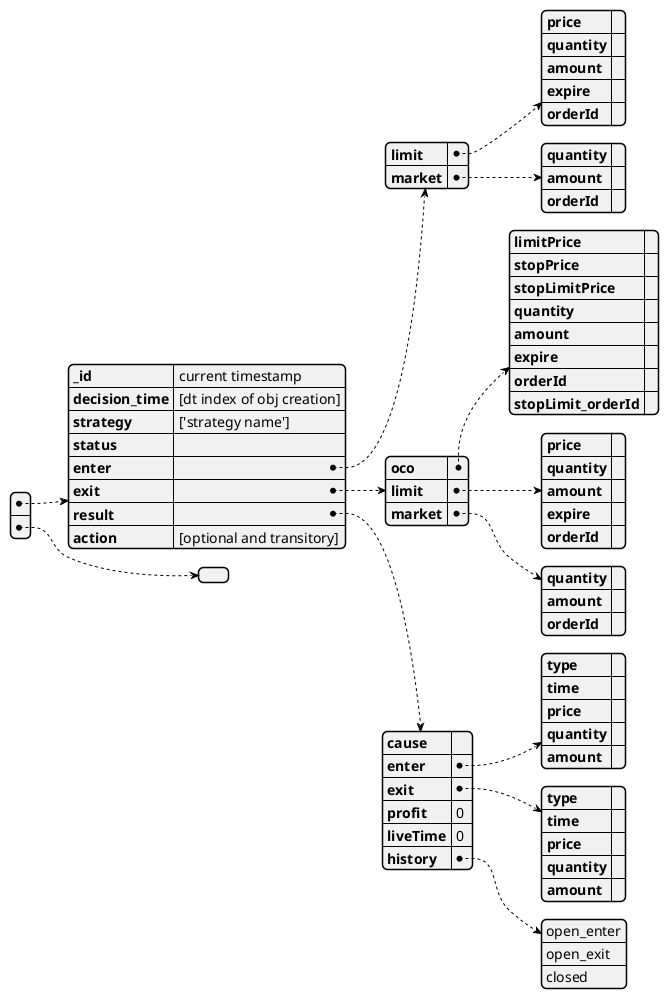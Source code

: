 @startjson
[{
    "_id": "current timestamp",
    "decision_time": "[dt index of obj creation]",
    "strategy": "['strategy name']",
    "status": "",
    "enter": {
      "limit": {
        "price": "",
        "quantity": "",
        "amount": "",
        "expire": "",
        "orderId": ""
      },
      "market": {
        "quantity": "",
        "amount": "",
		"orderId": ""
      }
    },
    "exit": {
      "oco": {
        "limitPrice": "",
        "stopPrice": "",
        "stopLimitPrice": "",
        "quantity": "",
        "amount": "",
        "expire": "",
        "orderId": "",
        "stopLimit_orderId": ""
      },
      "limit": {
        "price": "",
        "quantity": "",
        "amount": "",
        "expire": "",
        "orderId": ""
      },
      "market": {
        "quantity": "",
        "amount": "",
		"orderId": ""
      }
    },
    "result": {
      "cause": "",
      "enter": {
        "type": "",
        "time": "",
        "price": "",
        "quantity": "",
        "amount": ""
      },
      "exit": {
        "type": "",
        "time": "",
        "price": "",
        "quantity": "",
        "amount": ""
      },
      "profit": 0,
      "liveTime": 0,
      "history":["open_enter", "open_exit", "closed"]
    },
    "action": "[optional and transitory]"
  },
  {}
]
@endjson

1. This object is created once when the "ENTER" decision is made with certain conditions.
  1.1 If no enter decision is made, then the [pair1] object will not be created at all
  1.2 If an [pair] object is created for the first time then the status is "created".

2. It is sent to the Broker to place the order. 
3. It is saved to the "Live Trade DB" to keep track.
  3.1 If the status is "created" and oder is placed successfully(verified from broker)
4. In each cycle, the status of the [pair1] is updated by sync'ing with the Broker.
5. When the status is updated as "Closed", it is moved from "LTDB" to "HTDB" (Historical Trade DB)

NOTE: A TO should contain multiple orderId. Considering the fact that multiple entry/exit level might be possible in future,
	it might be better to have a list in lto['enter'][TYPE_LIMIT] that contains multiple 'entry_module' with orderId's in it.

MAIN MODULE:

  _id:                                              Gathered from the Binance Trade id

  NOTE: tradeid is removed from here since multile tradeid will be required

  action:                                           In case of an updatein decision, the action item can be added to the
                                                    lto and the action is executed.

    - cancel                                        Cancel lto
    - update [TODO]                                 Cancel and update
      - if status:STAT_ENTER_EXP, it may cancel the old order and create a new one with the current values
      - if status:STAT_EXIT_EXP, it may cancel the old order(limit or oco) and create a new one with the current values
    - market_enter                                  Cancel the previous one and market enter
    - market_exit                                   Cancel the previous one and market exit
    - execute_exit                                  Place the exit order in the to

  status:
    Status of a trade object:
    - open_enter:                                   Trade is waiting to enter
    - partially_closed_enter:
    - enter_expire:           (Temporary State):    Trade enter time is expired, this will be converted to:
      - closed                                        Give up on the trade and execute cancel decision
      - open_enter                                    Give a change to to and postpone the expiration time
    - waiting_exit:           (Temporary State):    Enter is successful and the exit order is waiting to be placed
    - open_exit:                                    Trade is waiting to exit
    - partially_closed_exit:
    - exit_expire:            (Temporary State):    Trade exit time is expired
      - cancel                                        Market sell and exit
      - open_exit                                     Postpone the expiration time
      
    - closed:                                       Trade completed/canceled (Only way to go to [hist-trade])
  NOTE: Temporary states are only used to evaluate the status of the to by the algorithm it may decide, execute and update the status

Canceled
  If an Limit Order is partially filled than the rest is canceled. For the sake of simlicity(for now)
  In other words, both Canceled and Closed exist at the same time

ENTER MODULE:
  - Enter module tells how it is planned to enter
 - Default enter type is "limit"

EXIT MODULE:
  - Exit module tells how it is planned to exit
  - It contains either "oco" or "limit" or "market"
    - Priority: market > limit > oco:
    '''
    if market in keys:
      do market exit
    elif limit in keys:
      do limit exit
    elif oco in keys:
      do oco exit
    else
    '''

RESULT MODULE:
  - Result module tells you what actually happend
  
  - cause: main.status might be the same with cause such as STAT_CLOSED, STAT_ENTER_EXP, STAT_EXIT_EXP
    - closed: bought and sold successfully
    - enter_expire: buy limit order expired
    - exit_expire: not clear what to do
    - external: manual interventions

  - enter.type:
    - limit
    - market (TODO)

  - exit.type:
    - oco_limit                                         status:closed | cause:closed
    - oco_stoploss                                      status:closed | cause:closed
    - limit                                             status:closed | cause:closed
    - market                                            status:closed | cause:exit_expire

  amount: price * quantity

  Note: Enter and Exit modules are written once in the decision. They do no get updated.
  However, when buy or sell operations are done. Related information is gathered from the
  broker and written to the results. This approach enable us to compare the expectation
  and the reality,


Possible scenarios:
Enter Type            Exit Type
                                       /-----oco_limit
limit--------\         /-----oco------|
              |-------|-----limit      \-----oco_stoploss
market-------/         \-----market

NOTE: OCO has 2 orderId:
    - orderId: orderId of the orders with the type LIMIT_MAKER
    - stopLimit_orderId: orderId of the orders with the type STOP_LOSS_LIMIT